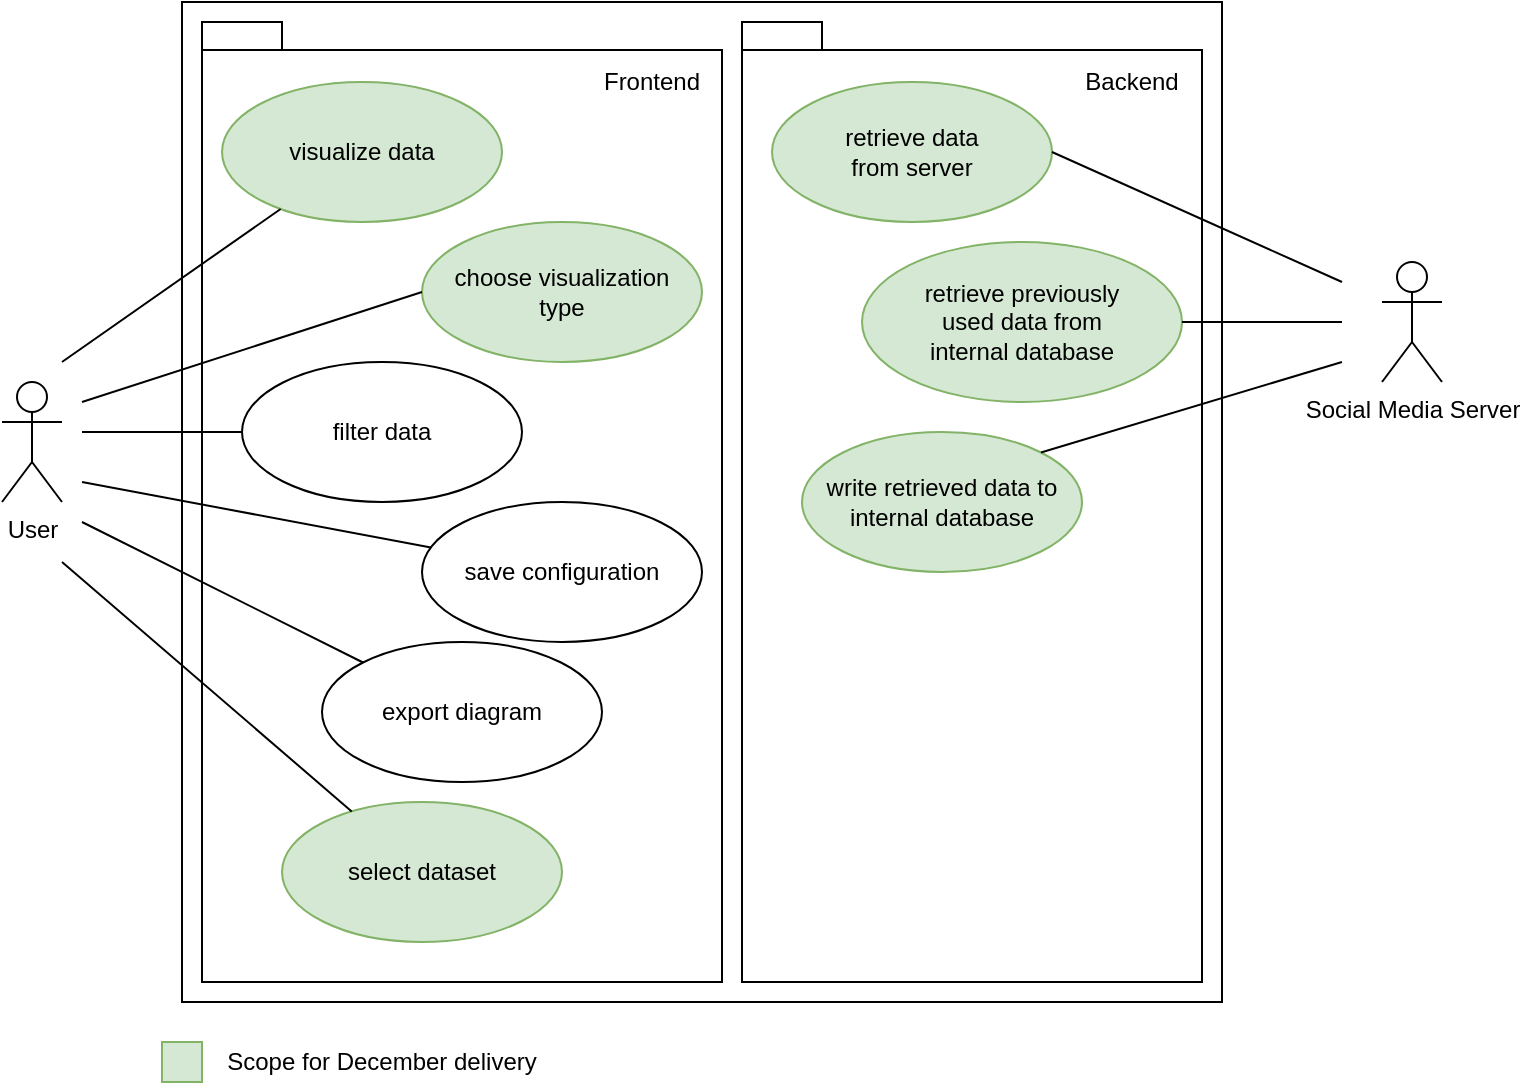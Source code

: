 <mxfile version="13.8.0" type="device"><diagram id="1kDKchEUoeBJwU0wJ4TT" name="Page-1"><mxGraphModel dx="981" dy="552" grid="1" gridSize="10" guides="1" tooltips="1" connect="1" arrows="1" fold="1" page="1" pageScale="1" pageWidth="850" pageHeight="1100" math="0" shadow="0"><root><mxCell id="0"/><mxCell id="1" parent="0"/><mxCell id="JnWktgcFTPyycY5mzaVM-31" value="" style="rounded=0;whiteSpace=wrap;html=1;" vertex="1" parent="1"><mxGeometry x="130" y="20" width="520" height="500" as="geometry"/></mxCell><mxCell id="JnWktgcFTPyycY5mzaVM-1" value="&lt;div&gt;User&lt;/div&gt;" style="shape=umlActor;verticalLabelPosition=bottom;verticalAlign=top;html=1;outlineConnect=0;" vertex="1" parent="1"><mxGeometry x="40" y="210" width="30" height="60" as="geometry"/></mxCell><mxCell id="JnWktgcFTPyycY5mzaVM-2" value="&lt;div&gt;Social Media Server&lt;/div&gt;" style="shape=umlActor;verticalLabelPosition=bottom;verticalAlign=top;html=1;outlineConnect=0;" vertex="1" parent="1"><mxGeometry x="730" y="150" width="30" height="60" as="geometry"/></mxCell><mxCell id="JnWktgcFTPyycY5mzaVM-5" value="" style="shape=folder;fontStyle=1;spacingTop=10;tabWidth=40;tabHeight=14;tabPosition=left;html=1;align=left;" vertex="1" parent="1"><mxGeometry x="140" y="30" width="260" height="480" as="geometry"/></mxCell><mxCell id="JnWktgcFTPyycY5mzaVM-6" value="visualize data" style="ellipse;whiteSpace=wrap;html=1;fillColor=#d5e8d4;strokeColor=#82b366;" vertex="1" parent="1"><mxGeometry x="150" y="60" width="140" height="70" as="geometry"/></mxCell><mxCell id="JnWktgcFTPyycY5mzaVM-7" value="&lt;div&gt;choose visualization&lt;/div&gt;&lt;div&gt;type&lt;br&gt;&lt;/div&gt;" style="ellipse;whiteSpace=wrap;html=1;fillColor=#d5e8d4;strokeColor=#82b366;" vertex="1" parent="1"><mxGeometry x="250" y="130" width="140" height="70" as="geometry"/></mxCell><mxCell id="JnWktgcFTPyycY5mzaVM-8" value="filter data" style="ellipse;whiteSpace=wrap;html=1;" vertex="1" parent="1"><mxGeometry x="160" y="200" width="140" height="70" as="geometry"/></mxCell><mxCell id="JnWktgcFTPyycY5mzaVM-9" value="save configuration" style="ellipse;whiteSpace=wrap;html=1;" vertex="1" parent="1"><mxGeometry x="250" y="270" width="140" height="70" as="geometry"/></mxCell><mxCell id="JnWktgcFTPyycY5mzaVM-10" value="export diagram" style="ellipse;whiteSpace=wrap;html=1;" vertex="1" parent="1"><mxGeometry x="200" y="340" width="140" height="70" as="geometry"/></mxCell><mxCell id="JnWktgcFTPyycY5mzaVM-11" value="select dataset" style="ellipse;whiteSpace=wrap;html=1;fillColor=#d5e8d4;strokeColor=#82b366;" vertex="1" parent="1"><mxGeometry x="180" y="420" width="140" height="70" as="geometry"/></mxCell><mxCell id="JnWktgcFTPyycY5mzaVM-12" value="" style="shape=folder;fontStyle=1;spacingTop=10;tabWidth=40;tabHeight=14;tabPosition=left;html=1;" vertex="1" parent="1"><mxGeometry x="410" y="30" width="230" height="480" as="geometry"/></mxCell><mxCell id="JnWktgcFTPyycY5mzaVM-13" value="&lt;div&gt;retrieve data&lt;/div&gt;&lt;div&gt;from server&lt;br&gt;&lt;/div&gt;" style="ellipse;whiteSpace=wrap;html=1;fillColor=#d5e8d4;strokeColor=#82b366;" vertex="1" parent="1"><mxGeometry x="425" y="60" width="140" height="70" as="geometry"/></mxCell><mxCell id="JnWktgcFTPyycY5mzaVM-14" value="write retrieved data to internal database" style="ellipse;whiteSpace=wrap;html=1;fillColor=#d5e8d4;strokeColor=#82b366;" vertex="1" parent="1"><mxGeometry x="440" y="235" width="140" height="70" as="geometry"/></mxCell><mxCell id="JnWktgcFTPyycY5mzaVM-15" value="&lt;div&gt;retrieve previously &lt;br&gt;&lt;/div&gt;&lt;div&gt;used data from&lt;/div&gt;&lt;div&gt;internal database&lt;br&gt;&lt;/div&gt;" style="ellipse;whiteSpace=wrap;html=1;fillColor=#d5e8d4;strokeColor=#82b366;" vertex="1" parent="1"><mxGeometry x="470" y="140" width="160" height="80" as="geometry"/></mxCell><mxCell id="JnWktgcFTPyycY5mzaVM-18" value="" style="endArrow=none;html=1;" edge="1" parent="1" target="JnWktgcFTPyycY5mzaVM-6"><mxGeometry width="50" height="50" relative="1" as="geometry"><mxPoint x="70" y="200" as="sourcePoint"/><mxPoint x="80" y="140" as="targetPoint"/></mxGeometry></mxCell><mxCell id="JnWktgcFTPyycY5mzaVM-19" value="" style="endArrow=none;html=1;entryX=0;entryY=0.5;entryDx=0;entryDy=0;" edge="1" parent="1" target="JnWktgcFTPyycY5mzaVM-7"><mxGeometry width="50" height="50" relative="1" as="geometry"><mxPoint x="80" y="220" as="sourcePoint"/><mxPoint x="110" y="240" as="targetPoint"/></mxGeometry></mxCell><mxCell id="JnWktgcFTPyycY5mzaVM-20" value="" style="endArrow=none;html=1;entryX=0;entryY=0.5;entryDx=0;entryDy=0;" edge="1" parent="1" target="JnWktgcFTPyycY5mzaVM-8"><mxGeometry width="50" height="50" relative="1" as="geometry"><mxPoint x="80" y="235" as="sourcePoint"/><mxPoint x="450" y="280" as="targetPoint"/></mxGeometry></mxCell><mxCell id="JnWktgcFTPyycY5mzaVM-21" value="" style="endArrow=none;html=1;" edge="1" parent="1" target="JnWktgcFTPyycY5mzaVM-9"><mxGeometry width="50" height="50" relative="1" as="geometry"><mxPoint x="80" y="260" as="sourcePoint"/><mxPoint x="450" y="280" as="targetPoint"/></mxGeometry></mxCell><mxCell id="JnWktgcFTPyycY5mzaVM-22" value="" style="endArrow=none;html=1;" edge="1" parent="1" target="JnWktgcFTPyycY5mzaVM-10"><mxGeometry width="50" height="50" relative="1" as="geometry"><mxPoint x="80" y="280" as="sourcePoint"/><mxPoint x="450" y="280" as="targetPoint"/></mxGeometry></mxCell><mxCell id="JnWktgcFTPyycY5mzaVM-23" value="" style="endArrow=none;html=1;" edge="1" parent="1" target="JnWktgcFTPyycY5mzaVM-11"><mxGeometry width="50" height="50" relative="1" as="geometry"><mxPoint x="70" y="300" as="sourcePoint"/><mxPoint x="450" y="280" as="targetPoint"/></mxGeometry></mxCell><mxCell id="JnWktgcFTPyycY5mzaVM-24" value="" style="endArrow=none;html=1;entryX=1;entryY=0.5;entryDx=0;entryDy=0;" edge="1" parent="1" target="JnWktgcFTPyycY5mzaVM-13"><mxGeometry width="50" height="50" relative="1" as="geometry"><mxPoint x="710" y="160" as="sourcePoint"/><mxPoint x="450" y="280" as="targetPoint"/></mxGeometry></mxCell><mxCell id="JnWktgcFTPyycY5mzaVM-25" value="" style="endArrow=none;html=1;entryX=1;entryY=0.5;entryDx=0;entryDy=0;" edge="1" parent="1" target="JnWktgcFTPyycY5mzaVM-15"><mxGeometry width="50" height="50" relative="1" as="geometry"><mxPoint x="710" y="180" as="sourcePoint"/><mxPoint x="450" y="280" as="targetPoint"/></mxGeometry></mxCell><mxCell id="JnWktgcFTPyycY5mzaVM-26" value="" style="endArrow=none;html=1;entryX=1;entryY=0;entryDx=0;entryDy=0;" edge="1" parent="1" target="JnWktgcFTPyycY5mzaVM-14"><mxGeometry width="50" height="50" relative="1" as="geometry"><mxPoint x="710" y="200" as="sourcePoint"/><mxPoint x="450" y="280" as="targetPoint"/></mxGeometry></mxCell><mxCell id="JnWktgcFTPyycY5mzaVM-27" value="" style="rounded=0;whiteSpace=wrap;html=1;fillColor=#d5e8d4;strokeColor=#82b366;" vertex="1" parent="1"><mxGeometry x="120" y="540" width="20" height="20" as="geometry"/></mxCell><mxCell id="JnWktgcFTPyycY5mzaVM-28" value="Scope for December delivery" style="text;html=1;strokeColor=none;fillColor=none;align=center;verticalAlign=middle;whiteSpace=wrap;rounded=0;" vertex="1" parent="1"><mxGeometry x="150" y="540" width="160" height="20" as="geometry"/></mxCell><mxCell id="JnWktgcFTPyycY5mzaVM-29" value="Frontend" style="text;html=1;strokeColor=none;fillColor=none;align=center;verticalAlign=middle;whiteSpace=wrap;rounded=0;" vertex="1" parent="1"><mxGeometry x="340" y="50" width="50" height="20" as="geometry"/></mxCell><mxCell id="JnWktgcFTPyycY5mzaVM-30" value="Backend" style="text;html=1;strokeColor=none;fillColor=none;align=center;verticalAlign=middle;whiteSpace=wrap;rounded=0;" vertex="1" parent="1"><mxGeometry x="580" y="50" width="50" height="20" as="geometry"/></mxCell></root></mxGraphModel></diagram></mxfile>